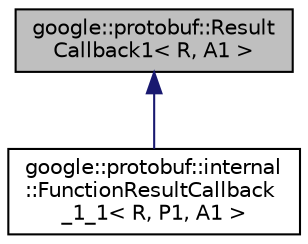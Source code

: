 digraph "google::protobuf::ResultCallback1&lt; R, A1 &gt;"
{
 // LATEX_PDF_SIZE
  edge [fontname="Helvetica",fontsize="10",labelfontname="Helvetica",labelfontsize="10"];
  node [fontname="Helvetica",fontsize="10",shape=record];
  Node1 [label="google::protobuf::Result\lCallback1\< R, A1 \>",height=0.2,width=0.4,color="black", fillcolor="grey75", style="filled", fontcolor="black",tooltip=" "];
  Node1 -> Node2 [dir="back",color="midnightblue",fontsize="10",style="solid",fontname="Helvetica"];
  Node2 [label="google::protobuf::internal\l::FunctionResultCallback\l_1_1\< R, P1, A1 \>",height=0.2,width=0.4,color="black", fillcolor="white", style="filled",URL="$classgoogle_1_1protobuf_1_1internal_1_1FunctionResultCallback__1__1.html",tooltip=" "];
}
